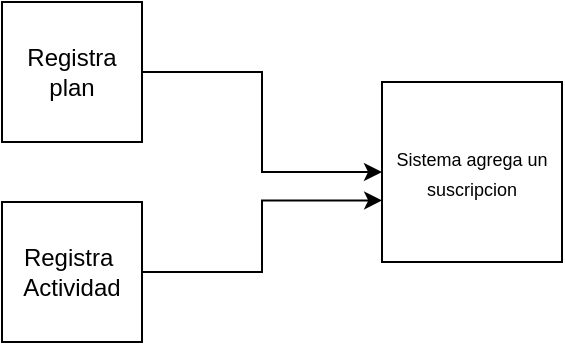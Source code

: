 <mxfile>
    <diagram id="91_jrhTFRzui3s4H7qEg" name="FLow plan">
        <mxGraphModel dx="611" dy="595" grid="1" gridSize="10" guides="1" tooltips="1" connect="1" arrows="1" fold="1" page="1" pageScale="1" pageWidth="827" pageHeight="1169" math="0" shadow="0">
            <root>
                <mxCell id="0"/>
                <mxCell id="1" parent="0"/>
                <mxCell id="9" style="edgeStyle=orthogonalEdgeStyle;rounded=0;orthogonalLoop=1;jettySize=auto;html=1;" parent="1" source="2" target="6" edge="1">
                    <mxGeometry relative="1" as="geometry"/>
                </mxCell>
                <mxCell id="2" value="Registra plan" style="whiteSpace=wrap;html=1;aspect=fixed;" parent="1" vertex="1">
                    <mxGeometry x="60" y="120" width="70" height="70" as="geometry"/>
                </mxCell>
                <mxCell id="6" value="&lt;font style=&quot;font-size: 9px&quot;&gt;Sistema agrega un suscripcion&lt;/font&gt;" style="whiteSpace=wrap;html=1;aspect=fixed;rounded=0;" parent="1" vertex="1">
                    <mxGeometry x="250" y="160" width="90" height="90" as="geometry"/>
                </mxCell>
                <mxCell id="10" style="edgeStyle=orthogonalEdgeStyle;rounded=0;orthogonalLoop=1;jettySize=auto;html=1;entryX=0.001;entryY=0.658;entryDx=0;entryDy=0;entryPerimeter=0;" parent="1" source="7" target="6" edge="1">
                    <mxGeometry relative="1" as="geometry"/>
                </mxCell>
                <mxCell id="7" value="Registra&amp;nbsp;&lt;br&gt;Actividad" style="whiteSpace=wrap;html=1;aspect=fixed;" parent="1" vertex="1">
                    <mxGeometry x="60" y="220" width="70" height="70" as="geometry"/>
                </mxCell>
            </root>
        </mxGraphModel>
    </diagram>
    <diagram id="cG6VWANUanoBGrEcjVqn" name="Flow User">
        <mxGraphModel dx="611" dy="595" grid="1" gridSize="10" guides="1" tooltips="1" connect="1" arrows="1" fold="1" page="1" pageScale="1" pageWidth="827" pageHeight="1169" math="0" shadow="0">
            <root>
                <mxCell id="uEvM3ZzFmSPRWc72CBa_-0"/>
                <mxCell id="uEvM3ZzFmSPRWc72CBa_-1" parent="uEvM3ZzFmSPRWc72CBa_-0"/>
                <mxCell id="uEvM3ZzFmSPRWc72CBa_-14" style="edgeStyle=orthogonalEdgeStyle;rounded=0;orthogonalLoop=1;jettySize=auto;html=1;" parent="uEvM3ZzFmSPRWc72CBa_-1" source="uEvM3ZzFmSPRWc72CBa_-2" target="uEvM3ZzFmSPRWc72CBa_-5" edge="1">
                    <mxGeometry relative="1" as="geometry"/>
                </mxCell>
                <mxCell id="uEvM3ZzFmSPRWc72CBa_-2" value="Solicita registrar un cliente a&amp;nbsp; un plan" style="rounded=1;whiteSpace=wrap;html=1;" parent="uEvM3ZzFmSPRWc72CBa_-1" vertex="1">
                    <mxGeometry x="10" y="460" width="120" height="60" as="geometry"/>
                </mxCell>
                <mxCell id="uEvM3ZzFmSPRWc72CBa_-7" style="edgeStyle=orthogonalEdgeStyle;rounded=0;orthogonalLoop=1;jettySize=auto;html=1;" parent="uEvM3ZzFmSPRWc72CBa_-1" source="uEvM3ZzFmSPRWc72CBa_-5" target="uEvM3ZzFmSPRWc72CBa_-11" edge="1">
                    <mxGeometry relative="1" as="geometry">
                        <mxPoint x="510" y="410" as="targetPoint"/>
                    </mxGeometry>
                </mxCell>
                <mxCell id="uEvM3ZzFmSPRWc72CBa_-8" value="Si" style="edgeLabel;html=1;align=center;verticalAlign=middle;resizable=0;points=[];" parent="uEvM3ZzFmSPRWc72CBa_-7" vertex="1" connectable="0">
                    <mxGeometry x="0.257" y="-1" relative="1" as="geometry">
                        <mxPoint as="offset"/>
                    </mxGeometry>
                </mxCell>
                <mxCell id="uEvM3ZzFmSPRWc72CBa_-15" style="edgeStyle=orthogonalEdgeStyle;rounded=0;orthogonalLoop=1;jettySize=auto;html=1;" parent="uEvM3ZzFmSPRWc72CBa_-1" source="uEvM3ZzFmSPRWc72CBa_-5" target="uEvM3ZzFmSPRWc72CBa_-17" edge="1">
                    <mxGeometry relative="1" as="geometry">
                        <mxPoint x="372.0" y="770" as="targetPoint"/>
                    </mxGeometry>
                </mxCell>
                <mxCell id="uEvM3ZzFmSPRWc72CBa_-16" value="No" style="edgeLabel;html=1;align=center;verticalAlign=middle;resizable=0;points=[];" parent="uEvM3ZzFmSPRWc72CBa_-15" vertex="1" connectable="0">
                    <mxGeometry x="-0.15" y="3" relative="1" as="geometry">
                        <mxPoint as="offset"/>
                    </mxGeometry>
                </mxCell>
                <mxCell id="uEvM3ZzFmSPRWc72CBa_-5" value="¿Tiene un plan?" style="rhombus;whiteSpace=wrap;html=1;rounded=0;" parent="uEvM3ZzFmSPRWc72CBa_-1" vertex="1">
                    <mxGeometry x="314" y="435" width="116" height="110" as="geometry"/>
                </mxCell>
                <mxCell id="uEvM3ZzFmSPRWc72CBa_-9" value="" style="ellipse;whiteSpace=wrap;html=1;aspect=fixed;rounded=0;" parent="uEvM3ZzFmSPRWc72CBa_-1" vertex="1">
                    <mxGeometry x="600" y="360" width="40" height="40" as="geometry"/>
                </mxCell>
                <mxCell id="uEvM3ZzFmSPRWc72CBa_-13" style="edgeStyle=orthogonalEdgeStyle;rounded=0;orthogonalLoop=1;jettySize=auto;html=1;entryX=0.5;entryY=1;entryDx=0;entryDy=0;" parent="uEvM3ZzFmSPRWc72CBa_-1" source="uEvM3ZzFmSPRWc72CBa_-11" target="uEvM3ZzFmSPRWc72CBa_-9" edge="1">
                    <mxGeometry relative="1" as="geometry"/>
                </mxCell>
                <mxCell id="uEvM3ZzFmSPRWc72CBa_-11" value="Un&amp;nbsp; usuario no puede tener mas de un plan activo" style="rounded=1;whiteSpace=wrap;html=1;" parent="uEvM3ZzFmSPRWc72CBa_-1" vertex="1">
                    <mxGeometry x="565" y="460" width="145" height="60" as="geometry"/>
                </mxCell>
                <mxCell id="t7RCMp8YCrJ4XpTyGuNi-1" style="edgeStyle=orthogonalEdgeStyle;rounded=0;orthogonalLoop=1;jettySize=auto;html=1;" parent="uEvM3ZzFmSPRWc72CBa_-1" source="uEvM3ZzFmSPRWc72CBa_-17" target="t7RCMp8YCrJ4XpTyGuNi-0" edge="1">
                    <mxGeometry relative="1" as="geometry"/>
                </mxCell>
                <mxCell id="uEvM3ZzFmSPRWc72CBa_-17" value="Se crea un nuevo contrato entre el usuario y la suscripcion" style="rounded=1;whiteSpace=wrap;html=1;" parent="uEvM3ZzFmSPRWc72CBa_-1" vertex="1">
                    <mxGeometry x="280" y="600" width="126" height="80" as="geometry"/>
                </mxCell>
                <mxCell id="t7RCMp8YCrJ4XpTyGuNi-5" style="edgeStyle=orthogonalEdgeStyle;rounded=0;orthogonalLoop=1;jettySize=auto;html=1;" parent="uEvM3ZzFmSPRWc72CBa_-1" source="uEvM3ZzFmSPRWc72CBa_-18" target="uEvM3ZzFmSPRWc72CBa_-25" edge="1">
                    <mxGeometry relative="1" as="geometry"/>
                </mxCell>
                <mxCell id="t7RCMp8YCrJ4XpTyGuNi-8" value="No" style="edgeLabel;html=1;align=center;verticalAlign=middle;resizable=0;points=[];" parent="t7RCMp8YCrJ4XpTyGuNi-5" vertex="1" connectable="0">
                    <mxGeometry x="0.063" relative="1" as="geometry">
                        <mxPoint as="offset"/>
                    </mxGeometry>
                </mxCell>
                <mxCell id="t7RCMp8YCrJ4XpTyGuNi-6" style="edgeStyle=orthogonalEdgeStyle;rounded=0;orthogonalLoop=1;jettySize=auto;html=1;" parent="uEvM3ZzFmSPRWc72CBa_-1" source="uEvM3ZzFmSPRWc72CBa_-18" target="uEvM3ZzFmSPRWc72CBa_-20" edge="1">
                    <mxGeometry relative="1" as="geometry"/>
                </mxCell>
                <mxCell id="t7RCMp8YCrJ4XpTyGuNi-7" value="SI" style="edgeLabel;html=1;align=center;verticalAlign=middle;resizable=0;points=[];" parent="t7RCMp8YCrJ4XpTyGuNi-6" vertex="1" connectable="0">
                    <mxGeometry x="-0.12" y="3" relative="1" as="geometry">
                        <mxPoint as="offset"/>
                    </mxGeometry>
                </mxCell>
                <mxCell id="uEvM3ZzFmSPRWc72CBa_-18" value="¿Suscripcion es fija?" style="rhombus;whiteSpace=wrap;html=1;rounded=0;" parent="uEvM3ZzFmSPRWc72CBa_-1" vertex="1">
                    <mxGeometry x="303" y="930" width="111" height="110" as="geometry"/>
                </mxCell>
                <mxCell id="uEvM3ZzFmSPRWc72CBa_-26" style="edgeStyle=orthogonalEdgeStyle;rounded=0;orthogonalLoop=1;jettySize=auto;html=1;" parent="uEvM3ZzFmSPRWc72CBa_-1" source="uEvM3ZzFmSPRWc72CBa_-20" target="uEvM3ZzFmSPRWc72CBa_-27" edge="1">
                    <mxGeometry relative="1" as="geometry">
                        <mxPoint x="590" y="1225" as="targetPoint"/>
                    </mxGeometry>
                </mxCell>
                <mxCell id="uEvM3ZzFmSPRWc72CBa_-20" value="Se le agregan los dias restantes de la suscripcion a su cuenta" style="whiteSpace=wrap;html=1;rounded=1;glass=0;sketch=0;shadow=0;" parent="uEvM3ZzFmSPRWc72CBa_-1" vertex="1">
                    <mxGeometry x="530" y="1070" width="120" height="60" as="geometry"/>
                </mxCell>
                <mxCell id="uEvM3ZzFmSPRWc72CBa_-22" value="Si la suscripcion es fija y ya ha empezado hace 5 dias y en total debe durar 30 dias, a este usuario le quedan 25 dias de este plan" style="text;html=1;strokeColor=none;fillColor=none;align=center;verticalAlign=middle;whiteSpace=wrap;rounded=0;" parent="uEvM3ZzFmSPRWc72CBa_-1" vertex="1">
                    <mxGeometry x="695" y="805" width="170" height="110" as="geometry"/>
                </mxCell>
                <mxCell id="uEvM3ZzFmSPRWc72CBa_-28" style="edgeStyle=orthogonalEdgeStyle;rounded=0;orthogonalLoop=1;jettySize=auto;html=1;" parent="uEvM3ZzFmSPRWc72CBa_-1" source="uEvM3ZzFmSPRWc72CBa_-25" target="uEvM3ZzFmSPRWc72CBa_-29" edge="1">
                    <mxGeometry relative="1" as="geometry">
                        <mxPoint x="115" y="1205" as="targetPoint"/>
                    </mxGeometry>
                </mxCell>
                <mxCell id="uEvM3ZzFmSPRWc72CBa_-25" value="Se le agregan los dias de la suscripcion a su cuenta" style="rounded=1;whiteSpace=wrap;html=1;" parent="uEvM3ZzFmSPRWc72CBa_-1" vertex="1">
                    <mxGeometry x="50" y="1075" width="130" height="65" as="geometry"/>
                </mxCell>
                <mxCell id="uEvM3ZzFmSPRWc72CBa_-27" value="Su proceso se agrega a un tarea actual" style="rounded=1;whiteSpace=wrap;html=1;" parent="uEvM3ZzFmSPRWc72CBa_-1" vertex="1">
                    <mxGeometry x="520" y="1200" width="140" height="70" as="geometry"/>
                </mxCell>
                <mxCell id="uEvM3ZzFmSPRWc72CBa_-29" value="Su proceso crea una nueva tarea&amp;nbsp;&amp;nbsp;" style="rounded=1;whiteSpace=wrap;html=1;" parent="uEvM3ZzFmSPRWc72CBa_-1" vertex="1">
                    <mxGeometry x="55" y="1210" width="120" height="60" as="geometry"/>
                </mxCell>
                <mxCell id="uEvM3ZzFmSPRWc72CBa_-33" value="SI la suscripcion esta programada con 30 dias cada contrato crea un nueva tarea la cual terminara en 30 dias" style="text;html=1;strokeColor=none;fillColor=none;align=center;verticalAlign=middle;whiteSpace=wrap;rounded=0;" parent="uEvM3ZzFmSPRWc72CBa_-1" vertex="1">
                    <mxGeometry x="200" y="1200" width="140" height="90" as="geometry"/>
                </mxCell>
                <mxCell id="uEvM3ZzFmSPRWc72CBa_-35" value="SI la suscripcion esta programada con 30 dias cada contrato se une a una tarea que creo la suscripcion" style="text;html=1;strokeColor=none;fillColor=none;align=center;verticalAlign=middle;whiteSpace=wrap;rounded=0;" parent="uEvM3ZzFmSPRWc72CBa_-1" vertex="1">
                    <mxGeometry x="710" y="1010" width="140" height="90" as="geometry"/>
                </mxCell>
                <mxCell id="uEvM3ZzFmSPRWc72CBa_-37" value="&lt;h1&gt;&lt;font style=&quot;font-size: 14px&quot;&gt;Diferencia entre fijo y dinamico&lt;/font&gt;&lt;/h1&gt;&lt;p&gt;La diferencia principla se basa en el contrato cuando es fija no se crea una tarea solo escucha una existente y cuando es dinamica , este crea su propia tarea&lt;/p&gt;" style="text;html=1;strokeColor=none;fillColor=none;spacing=5;spacingTop=-20;whiteSpace=wrap;overflow=hidden;rounded=0;" parent="uEvM3ZzFmSPRWc72CBa_-1" vertex="1">
                    <mxGeometry x="540" y="590" width="190" height="160" as="geometry"/>
                </mxCell>
                <mxCell id="ry-qMbQzX8R_2mUpQcVY-2" style="edgeStyle=orthogonalEdgeStyle;rounded=0;orthogonalLoop=1;jettySize=auto;html=1;entryX=0;entryY=0.75;entryDx=0;entryDy=0;" parent="uEvM3ZzFmSPRWc72CBa_-1" source="ry-qMbQzX8R_2mUpQcVY-1" target="uEvM3ZzFmSPRWc72CBa_-17" edge="1">
                    <mxGeometry relative="1" as="geometry"/>
                </mxCell>
                <mxCell id="ry-qMbQzX8R_2mUpQcVY-1" value="Solicita registrar un cliente a&amp;nbsp; una actividad" style="rounded=1;whiteSpace=wrap;html=1;" parent="uEvM3ZzFmSPRWc72CBa_-1" vertex="1">
                    <mxGeometry x="10" y="620" width="120" height="60" as="geometry"/>
                </mxCell>
                <mxCell id="t7RCMp8YCrJ4XpTyGuNi-2" style="edgeStyle=orthogonalEdgeStyle;rounded=0;orthogonalLoop=1;jettySize=auto;html=1;startArrow=none;" parent="uEvM3ZzFmSPRWc72CBa_-1" source="t7RCMp8YCrJ4XpTyGuNi-3" target="uEvM3ZzFmSPRWc72CBa_-18" edge="1">
                    <mxGeometry relative="1" as="geometry"/>
                </mxCell>
                <mxCell id="t7RCMp8YCrJ4XpTyGuNi-0" value="Procede a crear un tarea" style="rounded=1;whiteSpace=wrap;html=1;" parent="uEvM3ZzFmSPRWc72CBa_-1" vertex="1">
                    <mxGeometry x="294" y="720" width="120" height="60" as="geometry"/>
                </mxCell>
                <mxCell id="t7RCMp8YCrJ4XpTyGuNi-3" value="Se publica el evento&amp;nbsp; de creacion de contrato" style="rounded=1;whiteSpace=wrap;html=1;" parent="uEvM3ZzFmSPRWc72CBa_-1" vertex="1">
                    <mxGeometry x="298.5" y="830" width="120" height="60" as="geometry"/>
                </mxCell>
                <mxCell id="t7RCMp8YCrJ4XpTyGuNi-4" value="" style="edgeStyle=orthogonalEdgeStyle;rounded=0;orthogonalLoop=1;jettySize=auto;html=1;endArrow=none;" parent="uEvM3ZzFmSPRWc72CBa_-1" source="t7RCMp8YCrJ4XpTyGuNi-0" target="t7RCMp8YCrJ4XpTyGuNi-3" edge="1">
                    <mxGeometry relative="1" as="geometry">
                        <mxPoint x="369.5" y="780" as="sourcePoint"/>
                        <mxPoint x="369.5" y="890" as="targetPoint"/>
                    </mxGeometry>
                </mxCell>
                <mxCell id="NgRCbBdv34zMAPwCg4fM-0" value="Jon" style="swimlane;fontStyle=0;childLayout=stackLayout;horizontal=1;startSize=26;fillColor=none;horizontalStack=0;resizeParent=1;resizeParentMax=0;resizeLast=0;collapsible=1;marginBottom=0;" parent="uEvM3ZzFmSPRWc72CBa_-1" vertex="1">
                    <mxGeometry x="600" y="1350" width="140" height="104" as="geometry"/>
                </mxCell>
                <mxCell id="NgRCbBdv34zMAPwCg4fM-1" value="+ field: type" style="text;strokeColor=none;fillColor=none;align=left;verticalAlign=top;spacingLeft=4;spacingRight=4;overflow=hidden;rotatable=0;points=[[0,0.5],[1,0.5]];portConstraint=eastwest;" parent="NgRCbBdv34zMAPwCg4fM-0" vertex="1">
                    <mxGeometry y="26" width="140" height="26" as="geometry"/>
                </mxCell>
                <mxCell id="NgRCbBdv34zMAPwCg4fM-2" value="+ field: type" style="text;strokeColor=none;fillColor=none;align=left;verticalAlign=top;spacingLeft=4;spacingRight=4;overflow=hidden;rotatable=0;points=[[0,0.5],[1,0.5]];portConstraint=eastwest;" parent="NgRCbBdv34zMAPwCg4fM-0" vertex="1">
                    <mxGeometry y="52" width="140" height="26" as="geometry"/>
                </mxCell>
                <mxCell id="NgRCbBdv34zMAPwCg4fM-3" value="+ field: type" style="text;strokeColor=none;fillColor=none;align=left;verticalAlign=top;spacingLeft=4;spacingRight=4;overflow=hidden;rotatable=0;points=[[0,0.5],[1,0.5]];portConstraint=eastwest;" parent="NgRCbBdv34zMAPwCg4fM-0" vertex="1">
                    <mxGeometry y="78" width="140" height="26" as="geometry"/>
                </mxCell>
            </root>
        </mxGraphModel>
    </diagram>
    <diagram id="grKJtXHPZ5lyePpGYtQD" name="Notificacion de actividad">
        <mxGraphModel dx="1429" dy="339" grid="1" gridSize="10" guides="1" tooltips="1" connect="1" arrows="1" fold="1" page="1" pageScale="1" pageWidth="827" pageHeight="1169" math="0" shadow="0">
            <root>
                <mxCell id="r8GwkPNR5F-aCNpW2vBK-0"/>
                <mxCell id="r8GwkPNR5F-aCNpW2vBK-1" parent="r8GwkPNR5F-aCNpW2vBK-0"/>
                <mxCell id="h-9lGwcOS04EQgZ_6TXZ-7" style="edgeStyle=orthogonalEdgeStyle;rounded=0;orthogonalLoop=1;jettySize=auto;html=1;" parent="r8GwkPNR5F-aCNpW2vBK-1" source="h-9lGwcOS04EQgZ_6TXZ-0" target="h-9lGwcOS04EQgZ_6TXZ-4" edge="1">
                    <mxGeometry relative="1" as="geometry"/>
                </mxCell>
                <mxCell id="h-9lGwcOS04EQgZ_6TXZ-0" value="Se verifica las suscripciones" style="rounded=1;whiteSpace=wrap;html=1;" parent="r8GwkPNR5F-aCNpW2vBK-1" vertex="1">
                    <mxGeometry x="-20" y="210" width="120" height="60" as="geometry"/>
                </mxCell>
                <mxCell id="h-9lGwcOS04EQgZ_6TXZ-28" value="" style="edgeStyle=orthogonalEdgeStyle;rounded=0;orthogonalLoop=1;jettySize=auto;html=1;" parent="r8GwkPNR5F-aCNpW2vBK-1" source="h-9lGwcOS04EQgZ_6TXZ-1" target="h-9lGwcOS04EQgZ_6TXZ-27" edge="1">
                    <mxGeometry relative="1" as="geometry"/>
                </mxCell>
                <mxCell id="h-9lGwcOS04EQgZ_6TXZ-1" value="DInamica" style="rounded=1;whiteSpace=wrap;html=1;" parent="r8GwkPNR5F-aCNpW2vBK-1" vertex="1">
                    <mxGeometry x="270" y="90" width="120" height="60" as="geometry"/>
                </mxCell>
                <mxCell id="h-9lGwcOS04EQgZ_6TXZ-13" style="edgeStyle=orthogonalEdgeStyle;rounded=0;orthogonalLoop=1;jettySize=auto;html=1;" parent="r8GwkPNR5F-aCNpW2vBK-1" source="h-9lGwcOS04EQgZ_6TXZ-2" target="h-9lGwcOS04EQgZ_6TXZ-11" edge="1">
                    <mxGeometry relative="1" as="geometry"/>
                </mxCell>
                <mxCell id="h-9lGwcOS04EQgZ_6TXZ-2" value="Fiija" style="rounded=1;whiteSpace=wrap;html=1;" parent="r8GwkPNR5F-aCNpW2vBK-1" vertex="1">
                    <mxGeometry x="270" y="330" width="120" height="60" as="geometry"/>
                </mxCell>
                <mxCell id="h-9lGwcOS04EQgZ_6TXZ-5" style="edgeStyle=orthogonalEdgeStyle;rounded=0;orthogonalLoop=1;jettySize=auto;html=1;" parent="r8GwkPNR5F-aCNpW2vBK-1" source="h-9lGwcOS04EQgZ_6TXZ-4" target="h-9lGwcOS04EQgZ_6TXZ-1" edge="1">
                    <mxGeometry relative="1" as="geometry"/>
                </mxCell>
                <mxCell id="h-9lGwcOS04EQgZ_6TXZ-6" style="edgeStyle=orthogonalEdgeStyle;rounded=0;orthogonalLoop=1;jettySize=auto;html=1;" parent="r8GwkPNR5F-aCNpW2vBK-1" source="h-9lGwcOS04EQgZ_6TXZ-4" target="h-9lGwcOS04EQgZ_6TXZ-2" edge="1">
                    <mxGeometry relative="1" as="geometry"/>
                </mxCell>
                <mxCell id="h-9lGwcOS04EQgZ_6TXZ-4" value="Tipo" style="rhombus;whiteSpace=wrap;html=1;" parent="r8GwkPNR5F-aCNpW2vBK-1" vertex="1">
                    <mxGeometry x="170" y="200" width="80" height="80" as="geometry"/>
                </mxCell>
                <mxCell id="h-9lGwcOS04EQgZ_6TXZ-14" style="edgeStyle=orthogonalEdgeStyle;rounded=0;orthogonalLoop=1;jettySize=auto;html=1;" parent="r8GwkPNR5F-aCNpW2vBK-1" source="h-9lGwcOS04EQgZ_6TXZ-11" target="h-9lGwcOS04EQgZ_6TXZ-12" edge="1">
                    <mxGeometry relative="1" as="geometry"/>
                </mxCell>
                <mxCell id="h-9lGwcOS04EQgZ_6TXZ-11" value="Verifica la fecha de finalización" style="rounded=1;whiteSpace=wrap;html=1;" parent="r8GwkPNR5F-aCNpW2vBK-1" vertex="1">
                    <mxGeometry x="490" y="330" width="120" height="60" as="geometry"/>
                </mxCell>
                <mxCell id="h-9lGwcOS04EQgZ_6TXZ-15" style="edgeStyle=orthogonalEdgeStyle;rounded=0;orthogonalLoop=1;jettySize=auto;html=1;" parent="r8GwkPNR5F-aCNpW2vBK-1" source="h-9lGwcOS04EQgZ_6TXZ-12" target="h-9lGwcOS04EQgZ_6TXZ-16" edge="1">
                    <mxGeometry relative="1" as="geometry">
                        <mxPoint x="730" y="520" as="targetPoint"/>
                    </mxGeometry>
                </mxCell>
                <mxCell id="h-9lGwcOS04EQgZ_6TXZ-22" value="SI" style="edgeLabel;html=1;align=center;verticalAlign=middle;resizable=0;points=[];" parent="h-9lGwcOS04EQgZ_6TXZ-15" vertex="1" connectable="0">
                    <mxGeometry x="-0.2" relative="1" as="geometry">
                        <mxPoint as="offset"/>
                    </mxGeometry>
                </mxCell>
                <mxCell id="h-9lGwcOS04EQgZ_6TXZ-26" style="edgeStyle=orthogonalEdgeStyle;rounded=0;orthogonalLoop=1;jettySize=auto;html=1;entryX=0;entryY=1;entryDx=0;entryDy=0;" parent="r8GwkPNR5F-aCNpW2vBK-1" source="h-9lGwcOS04EQgZ_6TXZ-12" target="h-9lGwcOS04EQgZ_6TXZ-25" edge="1">
                    <mxGeometry relative="1" as="geometry"/>
                </mxCell>
                <mxCell id="h-9lGwcOS04EQgZ_6TXZ-12" value="¿Finalizado?" style="rhombus;whiteSpace=wrap;html=1;" parent="r8GwkPNR5F-aCNpW2vBK-1" vertex="1">
                    <mxGeometry x="680" y="320" width="100" height="80" as="geometry"/>
                </mxCell>
                <mxCell id="h-9lGwcOS04EQgZ_6TXZ-18" value="" style="edgeStyle=orthogonalEdgeStyle;rounded=0;orthogonalLoop=1;jettySize=auto;html=1;" parent="r8GwkPNR5F-aCNpW2vBK-1" source="h-9lGwcOS04EQgZ_6TXZ-16" target="h-9lGwcOS04EQgZ_6TXZ-17" edge="1">
                    <mxGeometry relative="1" as="geometry"/>
                </mxCell>
                <mxCell id="h-9lGwcOS04EQgZ_6TXZ-16" value="FInaliza todos sus contratos" style="rounded=1;whiteSpace=wrap;html=1;" parent="r8GwkPNR5F-aCNpW2vBK-1" vertex="1">
                    <mxGeometry x="670" y="510" width="120" height="60" as="geometry"/>
                </mxCell>
                <mxCell id="h-9lGwcOS04EQgZ_6TXZ-19" style="edgeStyle=orthogonalEdgeStyle;rounded=0;orthogonalLoop=1;jettySize=auto;html=1;" parent="r8GwkPNR5F-aCNpW2vBK-1" source="h-9lGwcOS04EQgZ_6TXZ-17" target="h-9lGwcOS04EQgZ_6TXZ-21" edge="1">
                    <mxGeometry relative="1" as="geometry">
                        <mxPoint x="730" y="820" as="targetPoint"/>
                    </mxGeometry>
                </mxCell>
                <mxCell id="h-9lGwcOS04EQgZ_6TXZ-17" value="lanza evento de que&amp;nbsp; los contratos ya finalizaron" style="whiteSpace=wrap;html=1;rounded=1;" parent="r8GwkPNR5F-aCNpW2vBK-1" vertex="1">
                    <mxGeometry x="670" y="670" width="120" height="60" as="geometry"/>
                </mxCell>
                <mxCell id="h-9lGwcOS04EQgZ_6TXZ-21" value="" style="ellipse;whiteSpace=wrap;html=1;aspect=fixed;" parent="r8GwkPNR5F-aCNpW2vBK-1" vertex="1">
                    <mxGeometry x="705" y="810" width="50" height="50" as="geometry"/>
                </mxCell>
                <mxCell id="h-9lGwcOS04EQgZ_6TXZ-25" value="" style="ellipse;whiteSpace=wrap;html=1;aspect=fixed;" parent="r8GwkPNR5F-aCNpW2vBK-1" vertex="1">
                    <mxGeometry x="760" y="250" width="40" height="40" as="geometry"/>
                </mxCell>
                <mxCell id="h-9lGwcOS04EQgZ_6TXZ-30" style="edgeStyle=orthogonalEdgeStyle;rounded=0;orthogonalLoop=1;jettySize=auto;html=1;" parent="r8GwkPNR5F-aCNpW2vBK-1" source="h-9lGwcOS04EQgZ_6TXZ-27" edge="1">
                    <mxGeometry relative="1" as="geometry">
                        <mxPoint x="690" y="120" as="targetPoint"/>
                    </mxGeometry>
                </mxCell>
                <mxCell id="h-9lGwcOS04EQgZ_6TXZ-27" value="Trae todos los contratos por suscripcion" style="whiteSpace=wrap;html=1;rounded=1;" parent="r8GwkPNR5F-aCNpW2vBK-1" vertex="1">
                    <mxGeometry x="490" y="90" width="120" height="60" as="geometry"/>
                </mxCell>
                <mxCell id="h-9lGwcOS04EQgZ_6TXZ-32" value="" style="edgeStyle=orthogonalEdgeStyle;rounded=0;orthogonalLoop=1;jettySize=auto;html=1;" parent="r8GwkPNR5F-aCNpW2vBK-1" target="h-9lGwcOS04EQgZ_6TXZ-27" edge="1">
                    <mxGeometry relative="1" as="geometry">
                        <mxPoint x="670" y="120" as="sourcePoint"/>
                    </mxGeometry>
                </mxCell>
                <mxCell id="h-9lGwcOS04EQgZ_6TXZ-31" value="" style="rounded=1;whiteSpace=wrap;html=1;" parent="r8GwkPNR5F-aCNpW2vBK-1" vertex="1">
                    <mxGeometry x="680" y="90" width="120" height="60" as="geometry"/>
                </mxCell>
                <mxCell id="fZefg3W6q7o6l_3uWmAe-0" value="Server se inicia shcheduler" style="rounded=1;whiteSpace=wrap;html=1;" vertex="1" parent="r8GwkPNR5F-aCNpW2vBK-1">
                    <mxGeometry x="-260" y="650" width="120" height="60" as="geometry"/>
                </mxCell>
                <mxCell id="fZefg3W6q7o6l_3uWmAe-1" value="El scheduler tiene un metodo base que sirve para empezar las tareas" style="rounded=1;whiteSpace=wrap;html=1;" vertex="1" parent="r8GwkPNR5F-aCNpW2vBK-1">
                    <mxGeometry x="-20" y="640" width="150" height="80" as="geometry"/>
                </mxCell>
                <mxCell id="fZefg3W6q7o6l_3uWmAe-4" value="Seria bueno que no se guarden cosas pesadas en memoria, como entidades complejas puede ser solo date y payload y payload puede ser cualquier objeto primitivo" style="text;html=1;strokeColor=none;fillColor=none;align=center;verticalAlign=middle;whiteSpace=wrap;rounded=0;" vertex="1" parent="r8GwkPNR5F-aCNpW2vBK-1">
                    <mxGeometry x="-250" y="475" width="290" height="130" as="geometry"/>
                </mxCell>
                <mxCell id="fZefg3W6q7o6l_3uWmAe-5" value="Task" style="swimlane;fontStyle=1;align=center;verticalAlign=top;childLayout=stackLayout;horizontal=1;startSize=26;horizontalStack=0;resizeParent=1;resizeParentMax=0;resizeLast=0;collapsible=1;marginBottom=0;rounded=1;" vertex="1" parent="r8GwkPNR5F-aCNpW2vBK-1">
                    <mxGeometry x="240" y="810" width="180" height="138" as="geometry"/>
                </mxCell>
                <mxCell id="fZefg3W6q7o6l_3uWmAe-6" value="+ endDate: Date" style="text;strokeColor=none;fillColor=none;align=left;verticalAlign=top;spacingLeft=4;spacingRight=4;overflow=hidden;rotatable=0;points=[[0,0.5],[1,0.5]];portConstraint=eastwest;" vertex="1" parent="fZefg3W6q7o6l_3uWmAe-5">
                    <mxGeometry y="26" width="180" height="26" as="geometry"/>
                </mxCell>
                <mxCell id="fZefg3W6q7o6l_3uWmAe-14" value="+ status: Date" style="text;strokeColor=none;fillColor=none;align=left;verticalAlign=top;spacingLeft=4;spacingRight=4;overflow=hidden;rotatable=0;points=[[0,0.5],[1,0.5]];portConstraint=eastwest;" vertex="1" parent="fZefg3W6q7o6l_3uWmAe-5">
                    <mxGeometry y="52" width="180" height="26" as="geometry"/>
                </mxCell>
                <mxCell id="fZefg3W6q7o6l_3uWmAe-7" value="" style="line;strokeWidth=1;fillColor=none;align=left;verticalAlign=middle;spacingTop=-1;spacingLeft=3;spacingRight=3;rotatable=0;labelPosition=right;points=[];portConstraint=eastwest;" vertex="1" parent="fZefg3W6q7o6l_3uWmAe-5">
                    <mxGeometry y="78" width="180" height="8" as="geometry"/>
                </mxCell>
                <mxCell id="fZefg3W6q7o6l_3uWmAe-8" value="+ started(): void" style="text;strokeColor=none;fillColor=none;align=left;verticalAlign=top;spacingLeft=4;spacingRight=4;overflow=hidden;rotatable=0;points=[[0,0.5],[1,0.5]];portConstraint=eastwest;" vertex="1" parent="fZefg3W6q7o6l_3uWmAe-5">
                    <mxGeometry y="86" width="180" height="26" as="geometry"/>
                </mxCell>
                <mxCell id="fZefg3W6q7o6l_3uWmAe-13" value="+ finished(): void" style="text;strokeColor=none;fillColor=none;align=left;verticalAlign=top;spacingLeft=4;spacingRight=4;overflow=hidden;rotatable=0;points=[[0,0.5],[1,0.5]];portConstraint=eastwest;" vertex="1" parent="fZefg3W6q7o6l_3uWmAe-5">
                    <mxGeometry y="112" width="180" height="26" as="geometry"/>
                </mxCell>
                <mxCell id="fZefg3W6q7o6l_3uWmAe-16" style="edgeStyle=orthogonalEdgeStyle;rounded=0;orthogonalLoop=1;jettySize=auto;html=1;entryX=0.005;entryY=0.288;entryDx=0;entryDy=0;entryPerimeter=0;endArrow=ERmany;endFill=0;" edge="1" parent="r8GwkPNR5F-aCNpW2vBK-1" source="fZefg3W6q7o6l_3uWmAe-9" target="fZefg3W6q7o6l_3uWmAe-14">
                    <mxGeometry relative="1" as="geometry"/>
                </mxCell>
                <mxCell id="fZefg3W6q7o6l_3uWmAe-21" style="edgeStyle=orthogonalEdgeStyle;rounded=0;orthogonalLoop=1;jettySize=auto;html=1;endArrow=async;endFill=0;" edge="1" parent="r8GwkPNR5F-aCNpW2vBK-1" source="fZefg3W6q7o6l_3uWmAe-9" target="fZefg3W6q7o6l_3uWmAe-17">
                    <mxGeometry relative="1" as="geometry"/>
                </mxCell>
                <mxCell id="fZefg3W6q7o6l_3uWmAe-9" value="Worker" style="swimlane;fontStyle=0;childLayout=stackLayout;horizontal=1;startSize=26;fillColor=none;horizontalStack=0;resizeParent=1;resizeParentMax=0;resizeLast=0;collapsible=1;marginBottom=0;rounded=1;" vertex="1" parent="r8GwkPNR5F-aCNpW2vBK-1">
                    <mxGeometry x="-40" y="822" width="140" height="52" as="geometry"/>
                </mxCell>
                <mxCell id="fZefg3W6q7o6l_3uWmAe-12" value="listen : Unsuscribe" style="text;strokeColor=none;fillColor=none;align=left;verticalAlign=top;spacingLeft=4;spacingRight=4;overflow=hidden;rotatable=0;points=[[0,0.5],[1,0.5]];portConstraint=eastwest;" vertex="1" parent="fZefg3W6q7o6l_3uWmAe-9">
                    <mxGeometry y="26" width="140" height="26" as="geometry"/>
                </mxCell>
                <mxCell id="fZefg3W6q7o6l_3uWmAe-17" value="ContractsWorker" style="swimlane;fontStyle=1;align=center;verticalAlign=top;childLayout=stackLayout;horizontal=1;startSize=26;horizontalStack=0;resizeParent=1;resizeParentMax=0;resizeLast=0;collapsible=1;marginBottom=0;rounded=1;" vertex="1" parent="r8GwkPNR5F-aCNpW2vBK-1">
                    <mxGeometry x="-50" y="970" width="160" height="60" as="geometry"/>
                </mxCell>
                <mxCell id="fZefg3W6q7o6l_3uWmAe-18" value="+ field: type" style="text;strokeColor=none;fillColor=none;align=left;verticalAlign=top;spacingLeft=4;spacingRight=4;overflow=hidden;rotatable=0;points=[[0,0.5],[1,0.5]];portConstraint=eastwest;" vertex="1" parent="fZefg3W6q7o6l_3uWmAe-17">
                    <mxGeometry y="26" width="160" height="26" as="geometry"/>
                </mxCell>
                <mxCell id="fZefg3W6q7o6l_3uWmAe-19" value="" style="line;strokeWidth=1;fillColor=none;align=left;verticalAlign=middle;spacingTop=-1;spacingLeft=3;spacingRight=3;rotatable=0;labelPosition=right;points=[];portConstraint=eastwest;" vertex="1" parent="fZefg3W6q7o6l_3uWmAe-17">
                    <mxGeometry y="52" width="160" height="8" as="geometry"/>
                </mxCell>
                <mxCell id="fZefg3W6q7o6l_3uWmAe-22" value="Este scheduler tiene como trabajo avisas que contrato a llegado a su fin" style="text;html=1;strokeColor=none;fillColor=none;align=center;verticalAlign=middle;whiteSpace=wrap;rounded=0;" vertex="1" parent="r8GwkPNR5F-aCNpW2vBK-1">
                    <mxGeometry x="-50" y="1070" width="160" height="70" as="geometry"/>
                </mxCell>
            </root>
        </mxGraphModel>
    </diagram>
</mxfile>